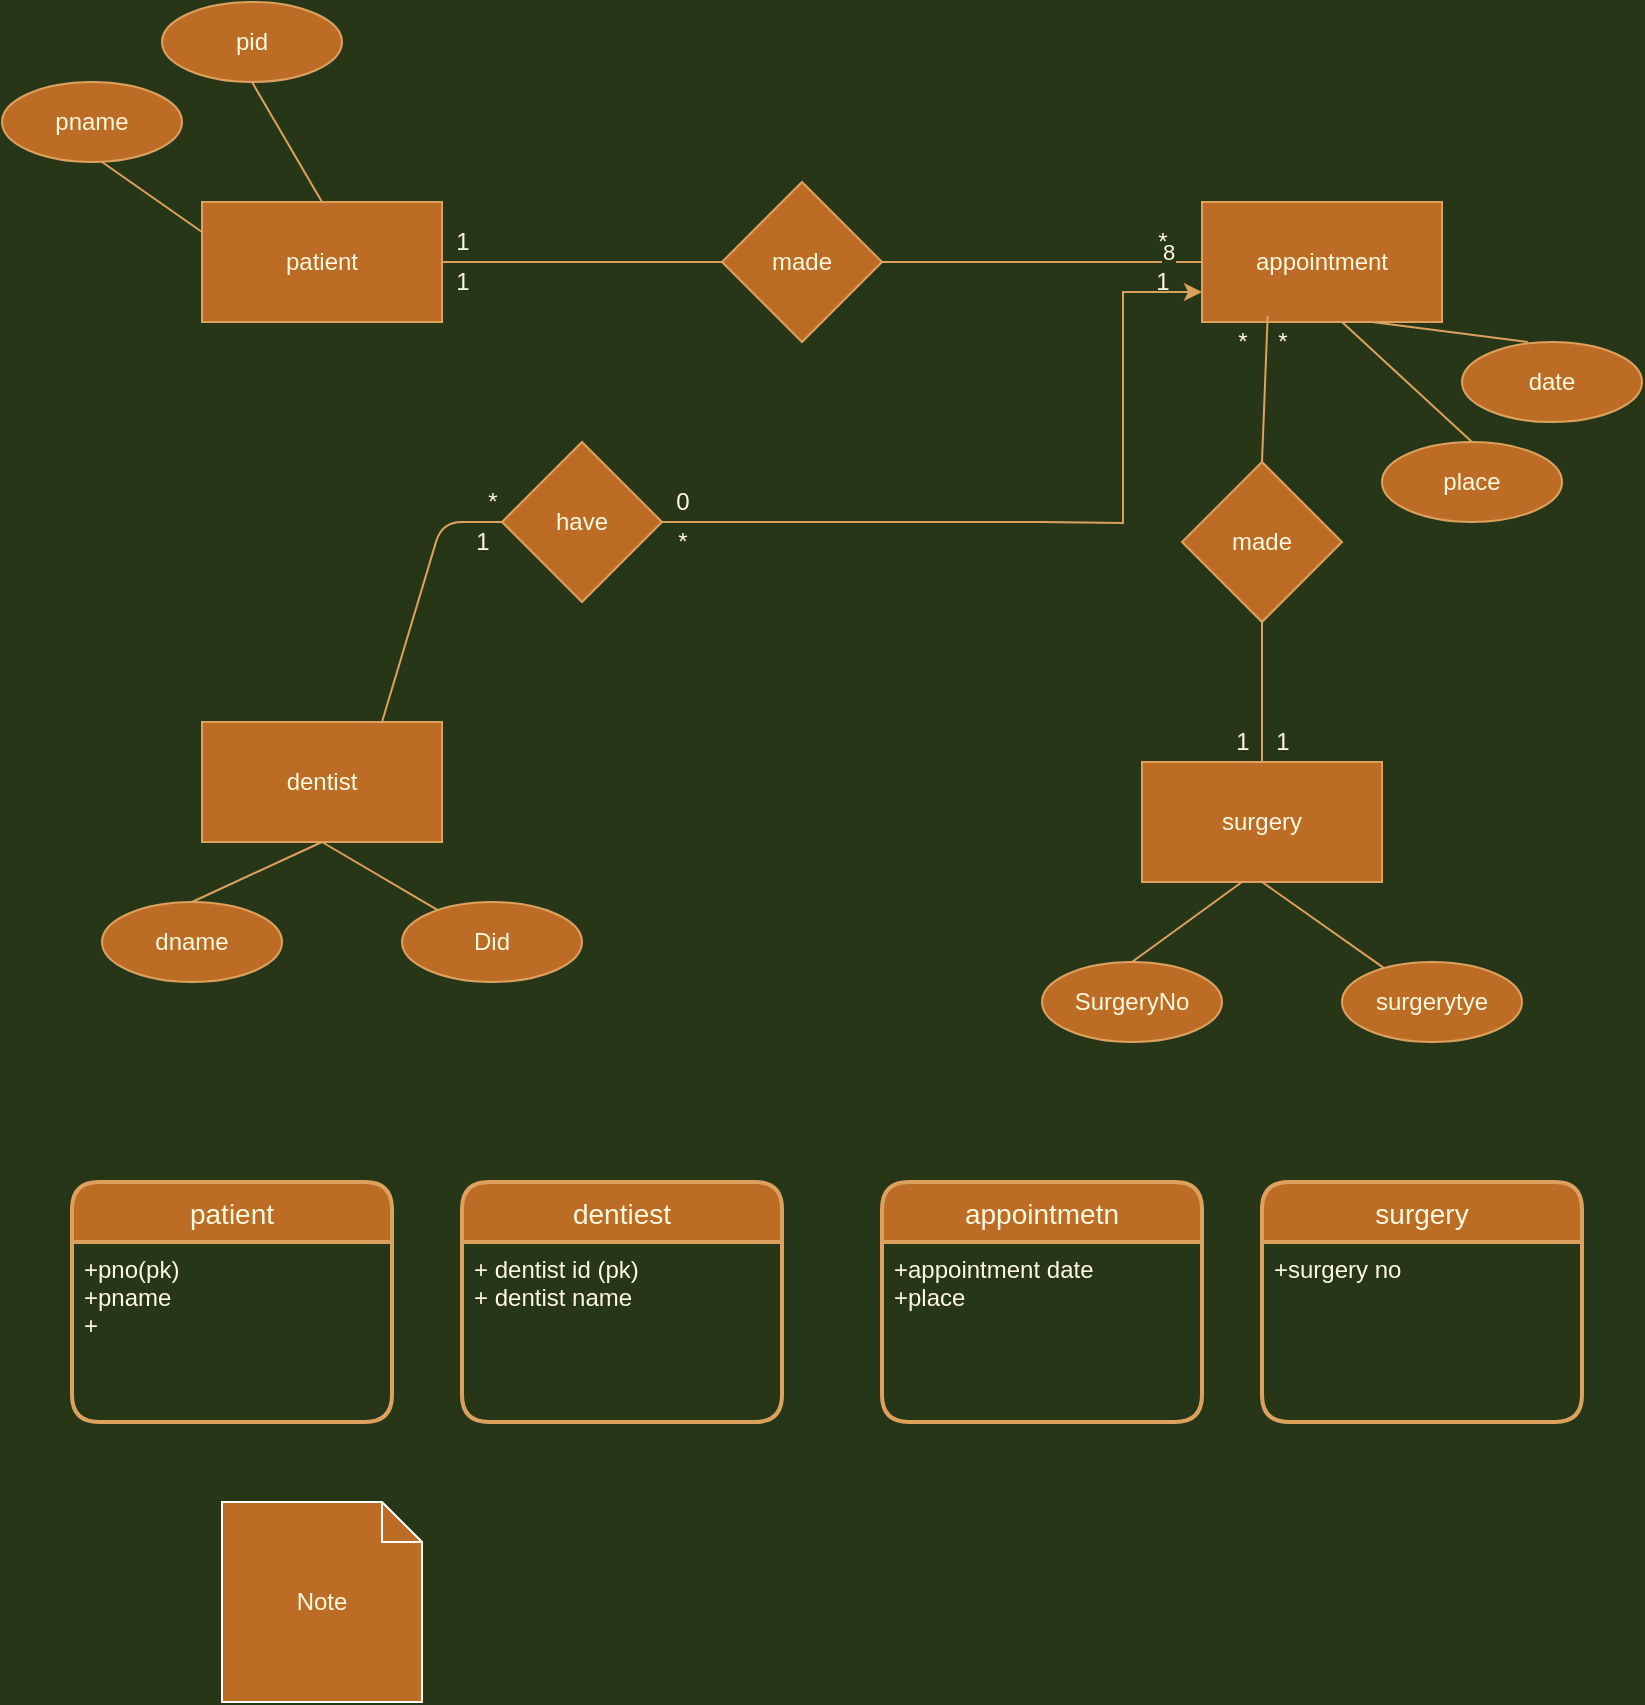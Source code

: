 <mxfile version="14.2.6" type="github">
  <diagram id="R2lEEEUBdFMjLlhIrx00" name="Page-1">
    <mxGraphModel dx="940" dy="1566" grid="1" gridSize="10" guides="1" tooltips="1" connect="1" arrows="1" fold="1" page="1" pageScale="1" pageWidth="850" pageHeight="1100" background="#283618" math="0" shadow="0" extFonts="Permanent Marker^https://fonts.googleapis.com/css?family=Permanent+Marker">
      <root>
        <mxCell id="0" />
        <mxCell id="1" parent="0" />
        <mxCell id="jq9_PVpJ-rPiBCkHNvdq-1" value="patient" style="rounded=0;whiteSpace=wrap;html=1;fillColor=#BC6C25;strokeColor=#DDA15E;fontColor=#FEFAE0;" parent="1" vertex="1">
          <mxGeometry x="100" y="40" width="120" height="60" as="geometry" />
        </mxCell>
        <mxCell id="jq9_PVpJ-rPiBCkHNvdq-2" value="appointment" style="rounded=0;whiteSpace=wrap;html=1;fillColor=#BC6C25;strokeColor=#DDA15E;fontColor=#FEFAE0;" parent="1" vertex="1">
          <mxGeometry x="600" y="40" width="120" height="60" as="geometry" />
        </mxCell>
        <mxCell id="jq9_PVpJ-rPiBCkHNvdq-3" value="made" style="rhombus;whiteSpace=wrap;html=1;fillColor=#BC6C25;strokeColor=#DDA15E;fontColor=#FEFAE0;" parent="1" vertex="1">
          <mxGeometry x="360" y="30" width="80" height="80" as="geometry" />
        </mxCell>
        <mxCell id="jq9_PVpJ-rPiBCkHNvdq-4" value="dentist" style="rounded=0;whiteSpace=wrap;html=1;fillColor=#BC6C25;strokeColor=#DDA15E;fontColor=#FEFAE0;" parent="1" vertex="1">
          <mxGeometry x="100" y="300" width="120" height="60" as="geometry" />
        </mxCell>
        <mxCell id="jq9_PVpJ-rPiBCkHNvdq-5" value="surgery" style="rounded=0;whiteSpace=wrap;html=1;fillColor=#BC6C25;strokeColor=#DDA15E;fontColor=#FEFAE0;" parent="1" vertex="1">
          <mxGeometry x="570" y="320" width="120" height="60" as="geometry" />
        </mxCell>
        <mxCell id="N9F4KXF3GuRtby-o5Uan-2" value="" style="endArrow=none;html=1;entryX=0;entryY=0.5;entryDx=0;entryDy=0;strokeColor=#DDA15E;fontColor=#FEFAE0;labelBackgroundColor=#283618;" edge="1" parent="1" target="jq9_PVpJ-rPiBCkHNvdq-3">
          <mxGeometry width="50" height="50" relative="1" as="geometry">
            <mxPoint x="220" y="70" as="sourcePoint" />
            <mxPoint x="330" y="80" as="targetPoint" />
            <Array as="points">
              <mxPoint x="230" y="70" />
            </Array>
          </mxGeometry>
        </mxCell>
        <mxCell id="N9F4KXF3GuRtby-o5Uan-3" value="" style="endArrow=none;html=1;entryX=0;entryY=0.5;entryDx=0;entryDy=0;strokeColor=#DDA15E;fontColor=#FEFAE0;labelBackgroundColor=#283618;" edge="1" parent="1" target="jq9_PVpJ-rPiBCkHNvdq-2">
          <mxGeometry width="50" height="50" relative="1" as="geometry">
            <mxPoint x="440" y="70" as="sourcePoint" />
            <mxPoint x="490" y="20" as="targetPoint" />
          </mxGeometry>
        </mxCell>
        <mxCell id="N9F4KXF3GuRtby-o5Uan-48" value="8" style="edgeLabel;html=1;align=center;verticalAlign=middle;resizable=0;points=[];fontColor=#FEFAE0;labelBackgroundColor=#283618;" vertex="1" connectable="0" parent="N9F4KXF3GuRtby-o5Uan-3">
          <mxGeometry x="0.789" y="5" relative="1" as="geometry">
            <mxPoint as="offset" />
          </mxGeometry>
        </mxCell>
        <mxCell id="N9F4KXF3GuRtby-o5Uan-4" value="pid" style="ellipse;whiteSpace=wrap;html=1;fillColor=#BC6C25;strokeColor=#DDA15E;fontColor=#FEFAE0;" vertex="1" parent="1">
          <mxGeometry x="80" y="-60" width="90" height="40" as="geometry" />
        </mxCell>
        <mxCell id="N9F4KXF3GuRtby-o5Uan-5" value="pname" style="ellipse;whiteSpace=wrap;html=1;fillColor=#BC6C25;strokeColor=#DDA15E;fontColor=#FEFAE0;" vertex="1" parent="1">
          <mxGeometry y="-20" width="90" height="40" as="geometry" />
        </mxCell>
        <mxCell id="N9F4KXF3GuRtby-o5Uan-6" value="Did" style="ellipse;whiteSpace=wrap;html=1;fillColor=#BC6C25;strokeColor=#DDA15E;fontColor=#FEFAE0;" vertex="1" parent="1">
          <mxGeometry x="200" y="390" width="90" height="40" as="geometry" />
        </mxCell>
        <mxCell id="N9F4KXF3GuRtby-o5Uan-7" value="dname" style="ellipse;whiteSpace=wrap;html=1;fillColor=#BC6C25;strokeColor=#DDA15E;fontColor=#FEFAE0;" vertex="1" parent="1">
          <mxGeometry x="50" y="390" width="90" height="40" as="geometry" />
        </mxCell>
        <mxCell id="N9F4KXF3GuRtby-o5Uan-8" value="date" style="ellipse;whiteSpace=wrap;html=1;fillColor=#BC6C25;strokeColor=#DDA15E;fontColor=#FEFAE0;" vertex="1" parent="1">
          <mxGeometry x="730" y="110" width="90" height="40" as="geometry" />
        </mxCell>
        <mxCell id="N9F4KXF3GuRtby-o5Uan-9" value="place" style="ellipse;whiteSpace=wrap;html=1;fillColor=#BC6C25;strokeColor=#DDA15E;fontColor=#FEFAE0;" vertex="1" parent="1">
          <mxGeometry x="690" y="160" width="90" height="40" as="geometry" />
        </mxCell>
        <mxCell id="N9F4KXF3GuRtby-o5Uan-10" value="SurgeryNo" style="ellipse;whiteSpace=wrap;html=1;fillColor=#BC6C25;strokeColor=#DDA15E;fontColor=#FEFAE0;" vertex="1" parent="1">
          <mxGeometry x="520" y="420" width="90" height="40" as="geometry" />
        </mxCell>
        <mxCell id="N9F4KXF3GuRtby-o5Uan-11" value="surgerytye" style="ellipse;whiteSpace=wrap;html=1;fillColor=#BC6C25;strokeColor=#DDA15E;fontColor=#FEFAE0;" vertex="1" parent="1">
          <mxGeometry x="670" y="420" width="90" height="40" as="geometry" />
        </mxCell>
        <mxCell id="N9F4KXF3GuRtby-o5Uan-12" value="" style="endArrow=none;html=1;exitX=0;exitY=0.25;exitDx=0;exitDy=0;strokeColor=#DDA15E;fontColor=#FEFAE0;labelBackgroundColor=#283618;" edge="1" parent="1" source="jq9_PVpJ-rPiBCkHNvdq-1">
          <mxGeometry width="50" height="50" relative="1" as="geometry">
            <mxPoint x="90" y="50" as="sourcePoint" />
            <mxPoint x="50" y="20" as="targetPoint" />
          </mxGeometry>
        </mxCell>
        <mxCell id="N9F4KXF3GuRtby-o5Uan-13" value="" style="endArrow=none;html=1;entryX=0.5;entryY=1;entryDx=0;entryDy=0;exitX=0.5;exitY=0;exitDx=0;exitDy=0;strokeColor=#DDA15E;fontColor=#FEFAE0;labelBackgroundColor=#283618;" edge="1" parent="1" source="jq9_PVpJ-rPiBCkHNvdq-1" target="N9F4KXF3GuRtby-o5Uan-4">
          <mxGeometry width="50" height="50" relative="1" as="geometry">
            <mxPoint x="120" y="30" as="sourcePoint" />
            <mxPoint x="170" y="-20" as="targetPoint" />
          </mxGeometry>
        </mxCell>
        <mxCell id="N9F4KXF3GuRtby-o5Uan-14" value="" style="endArrow=none;html=1;exitX=0.5;exitY=0;exitDx=0;exitDy=0;strokeColor=#DDA15E;fontColor=#FEFAE0;labelBackgroundColor=#283618;" edge="1" parent="1" source="N9F4KXF3GuRtby-o5Uan-7">
          <mxGeometry width="50" height="50" relative="1" as="geometry">
            <mxPoint x="120" y="410" as="sourcePoint" />
            <mxPoint x="160" y="360" as="targetPoint" />
          </mxGeometry>
        </mxCell>
        <mxCell id="N9F4KXF3GuRtby-o5Uan-15" value="" style="endArrow=none;html=1;strokeColor=#DDA15E;fontColor=#FEFAE0;labelBackgroundColor=#283618;" edge="1" parent="1" target="N9F4KXF3GuRtby-o5Uan-6">
          <mxGeometry width="50" height="50" relative="1" as="geometry">
            <mxPoint x="160" y="360" as="sourcePoint" />
            <mxPoint x="210" y="310" as="targetPoint" />
          </mxGeometry>
        </mxCell>
        <mxCell id="N9F4KXF3GuRtby-o5Uan-16" value="" style="endArrow=none;html=1;exitX=0.5;exitY=0;exitDx=0;exitDy=0;strokeColor=#DDA15E;fontColor=#FEFAE0;labelBackgroundColor=#283618;" edge="1" parent="1" source="N9F4KXF3GuRtby-o5Uan-10">
          <mxGeometry width="50" height="50" relative="1" as="geometry">
            <mxPoint x="570" y="430" as="sourcePoint" />
            <mxPoint x="620" y="380" as="targetPoint" />
          </mxGeometry>
        </mxCell>
        <mxCell id="N9F4KXF3GuRtby-o5Uan-17" value="" style="endArrow=none;html=1;exitX=0.5;exitY=1;exitDx=0;exitDy=0;strokeColor=#DDA15E;fontColor=#FEFAE0;labelBackgroundColor=#283618;" edge="1" parent="1" source="jq9_PVpJ-rPiBCkHNvdq-5" target="N9F4KXF3GuRtby-o5Uan-11">
          <mxGeometry width="50" height="50" relative="1" as="geometry">
            <mxPoint x="520" y="340" as="sourcePoint" />
            <mxPoint x="570" y="290" as="targetPoint" />
            <Array as="points" />
          </mxGeometry>
        </mxCell>
        <mxCell id="N9F4KXF3GuRtby-o5Uan-18" value="" style="endArrow=none;html=1;exitX=0.365;exitY=0;exitDx=0;exitDy=0;exitPerimeter=0;strokeColor=#DDA15E;fontColor=#FEFAE0;labelBackgroundColor=#283618;" edge="1" parent="1" source="N9F4KXF3GuRtby-o5Uan-8">
          <mxGeometry width="50" height="50" relative="1" as="geometry">
            <mxPoint x="635" y="150" as="sourcePoint" />
            <mxPoint x="685" y="100" as="targetPoint" />
          </mxGeometry>
        </mxCell>
        <mxCell id="N9F4KXF3GuRtby-o5Uan-19" value="" style="endArrow=none;html=1;exitX=0.5;exitY=0;exitDx=0;exitDy=0;strokeColor=#DDA15E;fontColor=#FEFAE0;labelBackgroundColor=#283618;" edge="1" parent="1" source="N9F4KXF3GuRtby-o5Uan-9">
          <mxGeometry width="50" height="50" relative="1" as="geometry">
            <mxPoint x="620" y="150" as="sourcePoint" />
            <mxPoint x="670" y="100" as="targetPoint" />
          </mxGeometry>
        </mxCell>
        <mxCell id="N9F4KXF3GuRtby-o5Uan-22" value="" style="endArrow=none;html=1;exitX=0;exitY=0.5;exitDx=0;exitDy=0;strokeColor=#DDA15E;fontColor=#FEFAE0;labelBackgroundColor=#283618;entryX=0.75;entryY=0;entryDx=0;entryDy=0;" edge="1" parent="1" source="N9F4KXF3GuRtby-o5Uan-40" target="jq9_PVpJ-rPiBCkHNvdq-4">
          <mxGeometry width="50" height="50" relative="1" as="geometry">
            <mxPoint x="258" y="170" as="sourcePoint" />
            <mxPoint x="220" y="290" as="targetPoint" />
            <Array as="points">
              <mxPoint x="220" y="200" />
            </Array>
          </mxGeometry>
        </mxCell>
        <mxCell id="N9F4KXF3GuRtby-o5Uan-23" value="0" style="text;html=1;resizable=0;autosize=1;align=center;verticalAlign=middle;points=[];fillColor=none;strokeColor=none;rounded=0;fontColor=#FEFAE0;" vertex="1" parent="1">
          <mxGeometry x="330" y="180" width="20" height="20" as="geometry" />
        </mxCell>
        <mxCell id="N9F4KXF3GuRtby-o5Uan-28" value="made" style="rhombus;whiteSpace=wrap;html=1;fillColor=#BC6C25;strokeColor=#DDA15E;fontColor=#FEFAE0;" vertex="1" parent="1">
          <mxGeometry x="590" y="170" width="80" height="80" as="geometry" />
        </mxCell>
        <mxCell id="N9F4KXF3GuRtby-o5Uan-30" value="" style="endArrow=none;html=1;entryX=0.5;entryY=0;entryDx=0;entryDy=0;strokeColor=#DDA15E;fontColor=#FEFAE0;labelBackgroundColor=#283618;exitX=0.142;exitY=-0.158;exitDx=0;exitDy=0;exitPerimeter=0;" edge="1" parent="1" source="N9F4KXF3GuRtby-o5Uan-32" target="N9F4KXF3GuRtby-o5Uan-28">
          <mxGeometry width="50" height="50" relative="1" as="geometry">
            <mxPoint x="224" y="320" as="sourcePoint" />
            <mxPoint x="280" y="300" as="targetPoint" />
          </mxGeometry>
        </mxCell>
        <mxCell id="N9F4KXF3GuRtby-o5Uan-31" value="" style="endArrow=none;html=1;entryX=0.5;entryY=1;entryDx=0;entryDy=0;exitX=0.5;exitY=0;exitDx=0;exitDy=0;strokeColor=#DDA15E;fontColor=#FEFAE0;labelBackgroundColor=#283618;" edge="1" parent="1" source="jq9_PVpJ-rPiBCkHNvdq-5" target="N9F4KXF3GuRtby-o5Uan-28">
          <mxGeometry width="50" height="50" relative="1" as="geometry">
            <mxPoint x="400" y="220" as="sourcePoint" />
            <mxPoint x="450" y="170" as="targetPoint" />
          </mxGeometry>
        </mxCell>
        <mxCell id="N9F4KXF3GuRtby-o5Uan-32" value="*" style="text;html=1;align=center;verticalAlign=middle;resizable=0;points=[];autosize=1;fontColor=#FEFAE0;" vertex="1" parent="1">
          <mxGeometry x="630" y="100" width="20" height="20" as="geometry" />
        </mxCell>
        <mxCell id="N9F4KXF3GuRtby-o5Uan-33" value="1" style="text;html=1;align=center;verticalAlign=middle;resizable=0;points=[];autosize=1;fontColor=#FEFAE0;" vertex="1" parent="1">
          <mxGeometry x="610" y="300" width="20" height="20" as="geometry" />
        </mxCell>
        <mxCell id="N9F4KXF3GuRtby-o5Uan-34" value="1" style="text;html=1;align=center;verticalAlign=middle;resizable=0;points=[];autosize=1;fontColor=#FEFAE0;" vertex="1" parent="1">
          <mxGeometry x="630" y="300" width="20" height="20" as="geometry" />
        </mxCell>
        <mxCell id="N9F4KXF3GuRtby-o5Uan-35" value="*" style="text;html=1;align=center;verticalAlign=middle;resizable=0;points=[];autosize=1;fontColor=#FEFAE0;" vertex="1" parent="1">
          <mxGeometry x="610" y="100" width="20" height="20" as="geometry" />
        </mxCell>
        <mxCell id="N9F4KXF3GuRtby-o5Uan-37" value="*" style="text;html=1;align=center;verticalAlign=middle;resizable=0;points=[];autosize=1;fontColor=#FEFAE0;" vertex="1" parent="1">
          <mxGeometry x="330" y="200" width="20" height="20" as="geometry" />
        </mxCell>
        <mxCell id="N9F4KXF3GuRtby-o5Uan-38" value="*" style="text;html=1;align=center;verticalAlign=middle;resizable=0;points=[];autosize=1;fontColor=#FEFAE0;" vertex="1" parent="1">
          <mxGeometry x="235" y="180" width="20" height="20" as="geometry" />
        </mxCell>
        <mxCell id="N9F4KXF3GuRtby-o5Uan-40" value="have" style="rhombus;whiteSpace=wrap;html=1;fillColor=#BC6C25;strokeColor=#DDA15E;fontColor=#FEFAE0;" vertex="1" parent="1">
          <mxGeometry x="250" y="160" width="80" height="80" as="geometry" />
        </mxCell>
        <mxCell id="N9F4KXF3GuRtby-o5Uan-62" style="edgeStyle=orthogonalEdgeStyle;rounded=0;orthogonalLoop=1;jettySize=auto;html=1;entryX=0;entryY=0.75;entryDx=0;entryDy=0;strokeColor=#DDA15E;fontColor=#FEFAE0;labelBackgroundColor=#283618;" edge="1" parent="1" target="jq9_PVpJ-rPiBCkHNvdq-2">
          <mxGeometry relative="1" as="geometry">
            <mxPoint x="520" y="200" as="sourcePoint" />
          </mxGeometry>
        </mxCell>
        <mxCell id="N9F4KXF3GuRtby-o5Uan-44" value="1" style="text;html=1;align=center;verticalAlign=middle;resizable=0;points=[];autosize=1;fontColor=#FEFAE0;" vertex="1" parent="1">
          <mxGeometry x="230" y="200" width="20" height="20" as="geometry" />
        </mxCell>
        <mxCell id="N9F4KXF3GuRtby-o5Uan-47" value="1" style="text;html=1;align=center;verticalAlign=middle;resizable=0;points=[];autosize=1;fontColor=#FEFAE0;" vertex="1" parent="1">
          <mxGeometry x="220" y="50" width="20" height="20" as="geometry" />
        </mxCell>
        <mxCell id="N9F4KXF3GuRtby-o5Uan-49" value="1" style="text;html=1;align=center;verticalAlign=middle;resizable=0;points=[];autosize=1;fontColor=#FEFAE0;" vertex="1" parent="1">
          <mxGeometry x="570" y="70" width="20" height="20" as="geometry" />
        </mxCell>
        <mxCell id="N9F4KXF3GuRtby-o5Uan-50" value="*" style="text;html=1;align=center;verticalAlign=middle;resizable=0;points=[];autosize=1;fontColor=#FEFAE0;" vertex="1" parent="1">
          <mxGeometry x="570" y="50" width="20" height="20" as="geometry" />
        </mxCell>
        <mxCell id="N9F4KXF3GuRtby-o5Uan-51" value="1" style="text;html=1;align=center;verticalAlign=middle;resizable=0;points=[];autosize=1;fontColor=#FEFAE0;" vertex="1" parent="1">
          <mxGeometry x="220" y="70" width="20" height="20" as="geometry" />
        </mxCell>
        <mxCell id="N9F4KXF3GuRtby-o5Uan-52" value="patient" style="swimlane;childLayout=stackLayout;horizontal=1;startSize=30;horizontalStack=0;rounded=1;fontSize=14;fontStyle=0;strokeWidth=2;resizeParent=0;resizeLast=1;shadow=0;dashed=0;align=center;fillColor=#BC6C25;strokeColor=#DDA15E;fontColor=#FEFAE0;" vertex="1" parent="1">
          <mxGeometry x="35" y="530" width="160" height="120" as="geometry" />
        </mxCell>
        <mxCell id="N9F4KXF3GuRtby-o5Uan-53" value="+pno(pk)&#xa;+pname&#xa;+" style="align=left;strokeColor=none;fillColor=none;spacingLeft=4;fontSize=12;verticalAlign=top;resizable=0;rotatable=0;part=1;fontColor=#FEFAE0;" vertex="1" parent="N9F4KXF3GuRtby-o5Uan-52">
          <mxGeometry y="30" width="160" height="90" as="geometry" />
        </mxCell>
        <mxCell id="N9F4KXF3GuRtby-o5Uan-54" value="dentiest" style="swimlane;childLayout=stackLayout;horizontal=1;startSize=30;horizontalStack=0;rounded=1;fontSize=14;fontStyle=0;strokeWidth=2;resizeParent=0;resizeLast=1;shadow=0;dashed=0;align=center;fillColor=#BC6C25;strokeColor=#DDA15E;fontColor=#FEFAE0;" vertex="1" parent="1">
          <mxGeometry x="230" y="530" width="160" height="120" as="geometry" />
        </mxCell>
        <mxCell id="N9F4KXF3GuRtby-o5Uan-55" value="+ dentist id (pk)&#xa;+ dentist name&#xa;" style="align=left;strokeColor=none;fillColor=none;spacingLeft=4;fontSize=12;verticalAlign=top;resizable=0;rotatable=0;part=1;fontColor=#FEFAE0;" vertex="1" parent="N9F4KXF3GuRtby-o5Uan-54">
          <mxGeometry y="30" width="160" height="90" as="geometry" />
        </mxCell>
        <mxCell id="N9F4KXF3GuRtby-o5Uan-56" value="appointmetn" style="swimlane;childLayout=stackLayout;horizontal=1;startSize=30;horizontalStack=0;rounded=1;fontSize=14;fontStyle=0;strokeWidth=2;resizeParent=0;resizeLast=1;shadow=0;dashed=0;align=center;fillColor=#BC6C25;strokeColor=#DDA15E;fontColor=#FEFAE0;" vertex="1" parent="1">
          <mxGeometry x="440" y="530" width="160" height="120" as="geometry" />
        </mxCell>
        <mxCell id="N9F4KXF3GuRtby-o5Uan-57" value="+appointment date&#xa;+place " style="align=left;strokeColor=none;fillColor=none;spacingLeft=4;fontSize=12;verticalAlign=top;resizable=0;rotatable=0;part=1;fontColor=#FEFAE0;" vertex="1" parent="N9F4KXF3GuRtby-o5Uan-56">
          <mxGeometry y="30" width="160" height="90" as="geometry" />
        </mxCell>
        <mxCell id="N9F4KXF3GuRtby-o5Uan-58" value="surgery" style="swimlane;childLayout=stackLayout;horizontal=1;startSize=30;horizontalStack=0;rounded=1;fontSize=14;fontStyle=0;strokeWidth=2;resizeParent=0;resizeLast=1;shadow=0;dashed=0;align=center;fillColor=#BC6C25;strokeColor=#DDA15E;fontColor=#FEFAE0;" vertex="1" parent="1">
          <mxGeometry x="630" y="530" width="160" height="120" as="geometry" />
        </mxCell>
        <mxCell id="N9F4KXF3GuRtby-o5Uan-59" value="+surgery no" style="align=left;strokeColor=none;fillColor=none;spacingLeft=4;fontSize=12;verticalAlign=top;resizable=0;rotatable=0;part=1;fontColor=#FEFAE0;" vertex="1" parent="N9F4KXF3GuRtby-o5Uan-58">
          <mxGeometry y="30" width="160" height="90" as="geometry" />
        </mxCell>
        <mxCell id="N9F4KXF3GuRtby-o5Uan-61" value="" style="endArrow=none;html=1;entryX=1;entryY=0.5;entryDx=0;entryDy=0;strokeColor=#DDA15E;fontColor=#FEFAE0;labelBackgroundColor=#283618;" edge="1" parent="1" target="N9F4KXF3GuRtby-o5Uan-40">
          <mxGeometry width="50" height="50" relative="1" as="geometry">
            <mxPoint x="520" y="200" as="sourcePoint" />
            <mxPoint x="450" y="230" as="targetPoint" />
          </mxGeometry>
        </mxCell>
        <mxCell id="N9F4KXF3GuRtby-o5Uan-118" value="Note" style="shape=note;size=20;whiteSpace=wrap;html=1;rounded=0;sketch=0;strokeColor=#FFFFFF;fillColor=#BC6C25;fontColor=#FEFAE0;" vertex="1" parent="1">
          <mxGeometry x="110" y="690" width="100" height="100" as="geometry" />
        </mxCell>
      </root>
    </mxGraphModel>
  </diagram>
</mxfile>
